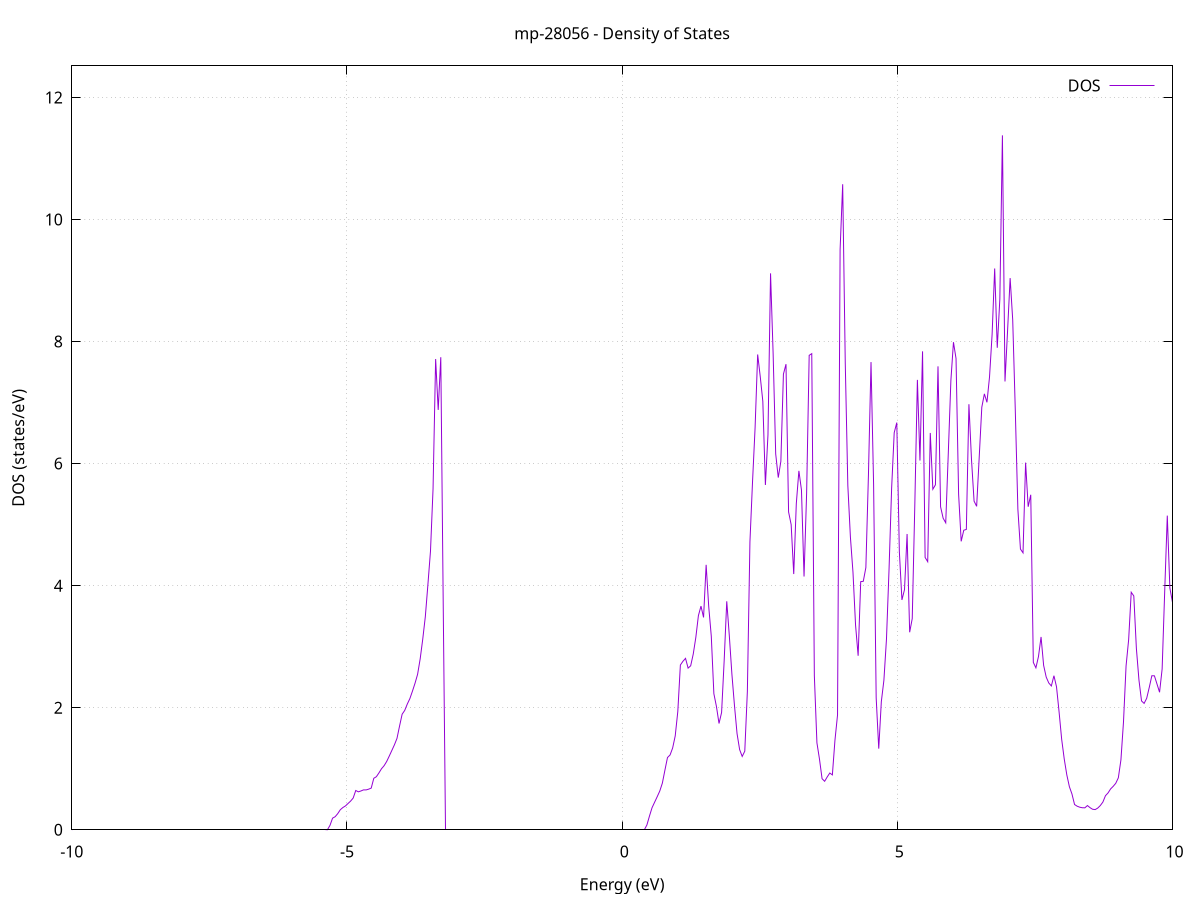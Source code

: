 set title 'mp-28056 - Density of States'
set xlabel 'Energy (eV)'
set ylabel 'DOS (states/eV)'
set grid
set xrange [-10:10]
set yrange [0:12.517]
set xzeroaxis lt -1
set terminal png size 800,600
set output 'mp-28056_dos_gnuplot.png'
plot '-' using 1:2 with lines title 'DOS'
-42.991500 0.000000
-42.944600 0.000000
-42.897800 0.000000
-42.851000 0.000000
-42.804200 0.000000
-42.757400 0.000000
-42.710600 0.000000
-42.663800 0.000000
-42.617000 0.000000
-42.570200 0.000000
-42.523300 0.000000
-42.476500 0.000000
-42.429700 0.000000
-42.382900 0.000000
-42.336100 0.000000
-42.289300 0.000000
-42.242500 0.000000
-42.195700 0.000000
-42.148900 0.000000
-42.102000 0.000000
-42.055200 0.000000
-42.008400 0.000000
-41.961600 0.000000
-41.914800 0.000000
-41.868000 0.000000
-41.821200 0.000000
-41.774400 0.000000
-41.727600 0.000000
-41.680700 0.000000
-41.633900 0.000000
-41.587100 0.000000
-41.540300 0.000000
-41.493500 0.000000
-41.446700 0.000000
-41.399900 0.000000
-41.353100 0.000000
-41.306300 0.000000
-41.259400 0.000000
-41.212600 0.000000
-41.165800 0.000000
-41.119000 0.000000
-41.072200 0.000000
-41.025400 0.000000
-40.978600 0.000000
-40.931800 0.000000
-40.884900 0.000000
-40.838100 0.000000
-40.791300 0.000000
-40.744500 0.000000
-40.697700 0.000000
-40.650900 0.000000
-40.604100 0.000000
-40.557300 0.000000
-40.510500 0.000000
-40.463600 0.000000
-40.416800 0.000000
-40.370000 0.000000
-40.323200 0.000000
-40.276400 0.000000
-40.229600 0.000000
-40.182800 0.000000
-40.136000 0.000000
-40.089200 0.000000
-40.042300 0.000000
-39.995500 0.000000
-39.948700 0.000000
-39.901900 0.000000
-39.855100 0.000000
-39.808300 0.000000
-39.761500 0.000000
-39.714700 0.000000
-39.667900 0.000000
-39.621000 0.000000
-39.574200 0.000000
-39.527400 0.000000
-39.480600 0.000000
-39.433800 0.000000
-39.387000 0.000000
-39.340200 0.000000
-39.293400 0.000000
-39.246500 0.000000
-39.199700 0.000000
-39.152900 0.000000
-39.106100 0.000000
-39.059300 0.000000
-39.012500 0.000000
-38.965700 0.000000
-38.918900 0.000000
-38.872100 0.000000
-38.825200 0.000000
-38.778400 0.000000
-38.731600 70.352200
-38.684800 0.000000
-38.638000 0.000000
-38.591200 0.000000
-38.544400 0.000000
-38.497600 0.000000
-38.450800 62.770200
-38.403900 21.263200
-38.357100 144.654900
-38.310300 43.543400
-38.263500 150.301500
-38.216700 0.000000
-38.169900 0.000000
-38.123100 0.000000
-38.076300 0.000000
-38.029500 0.000000
-37.982600 0.000000
-37.935800 0.000000
-37.889000 0.000000
-37.842200 0.000000
-37.795400 0.000000
-37.748600 0.000000
-37.701800 0.000000
-37.655000 0.000000
-37.608100 0.000000
-37.561300 0.000000
-37.514500 0.000000
-37.467700 0.000000
-37.420900 0.000000
-37.374100 0.000000
-37.327300 0.000000
-37.280500 0.000000
-37.233700 0.000000
-37.186800 0.000000
-37.140000 0.000000
-37.093200 0.000000
-37.046400 0.000000
-36.999600 0.000000
-36.952800 0.000000
-36.906000 0.000000
-36.859200 0.000000
-36.812400 0.000000
-36.765500 0.000000
-36.718700 0.000000
-36.671900 0.000000
-36.625100 0.000000
-36.578300 0.000000
-36.531500 0.000000
-36.484700 0.000000
-36.437900 0.000000
-36.391100 0.000000
-36.344200 0.000000
-36.297400 0.000000
-36.250600 0.000000
-36.203800 0.000000
-36.157000 0.000000
-36.110200 0.000000
-36.063400 0.000000
-36.016600 0.000000
-35.969800 0.000000
-35.922900 0.000000
-35.876100 0.000000
-35.829300 0.000000
-35.782500 0.000000
-35.735700 0.000000
-35.688900 0.000000
-35.642100 0.000000
-35.595300 0.000000
-35.548400 0.000000
-35.501600 0.000000
-35.454800 0.000000
-35.408000 0.000000
-35.361200 0.000000
-35.314400 0.000000
-35.267600 0.000000
-35.220800 0.000000
-35.174000 0.000000
-35.127100 0.000000
-35.080300 0.000000
-35.033500 0.000000
-34.986700 0.000000
-34.939900 0.000000
-34.893100 0.000000
-34.846300 0.000000
-34.799500 0.000000
-34.752700 0.000000
-34.705800 0.000000
-34.659000 0.000000
-34.612200 0.000000
-34.565400 0.000000
-34.518600 0.000000
-34.471800 0.000000
-34.425000 0.000000
-34.378200 0.000000
-34.331400 0.000000
-34.284500 0.000000
-34.237700 0.000000
-34.190900 0.000000
-34.144100 0.000000
-34.097300 0.000000
-34.050500 0.000000
-34.003700 0.000000
-33.956900 0.000000
-33.910000 0.000000
-33.863200 0.000000
-33.816400 0.000000
-33.769600 0.000000
-33.722800 0.000000
-33.676000 0.000000
-33.629200 0.000000
-33.582400 0.000000
-33.535600 0.000000
-33.488700 0.000000
-33.441900 0.000000
-33.395100 0.000000
-33.348300 0.000000
-33.301500 0.000000
-33.254700 0.000000
-33.207900 0.000000
-33.161100 0.000000
-33.114300 0.000000
-33.067400 0.000000
-33.020600 0.000000
-32.973800 0.000000
-32.927000 0.000000
-32.880200 0.000000
-32.833400 0.000000
-32.786600 0.000000
-32.739800 0.000000
-32.693000 0.000000
-32.646100 0.000000
-32.599300 0.000000
-32.552500 0.000000
-32.505700 0.000000
-32.458900 0.000000
-32.412100 0.000000
-32.365300 0.000000
-32.318500 0.000000
-32.271700 0.000000
-32.224800 0.000000
-32.178000 0.000000
-32.131200 0.000000
-32.084400 0.000000
-32.037600 0.000000
-31.990800 0.000000
-31.944000 0.000000
-31.897200 0.000000
-31.850300 0.000000
-31.803500 0.000000
-31.756700 0.000000
-31.709900 0.000000
-31.663100 0.000000
-31.616300 0.000000
-31.569500 0.000000
-31.522700 0.000000
-31.475900 0.000000
-31.429000 0.000000
-31.382200 0.000000
-31.335400 0.000000
-31.288600 0.000000
-31.241800 0.000000
-31.195000 0.000000
-31.148200 0.000000
-31.101400 0.000000
-31.054600 0.000000
-31.007700 0.000000
-30.960900 0.000000
-30.914100 0.000000
-30.867300 0.000000
-30.820500 0.000000
-30.773700 0.000000
-30.726900 0.000000
-30.680100 0.000000
-30.633300 0.000000
-30.586400 0.000000
-30.539600 0.000000
-30.492800 0.000000
-30.446000 0.000000
-30.399200 0.000000
-30.352400 0.000000
-30.305600 0.000000
-30.258800 0.000000
-30.211900 0.000000
-30.165100 0.000000
-30.118300 0.000000
-30.071500 0.000000
-30.024700 0.000000
-29.977900 0.000000
-29.931100 0.000000
-29.884300 0.000000
-29.837500 0.000000
-29.790600 0.000000
-29.743800 0.000000
-29.697000 0.000000
-29.650200 0.000000
-29.603400 0.000000
-29.556600 0.000000
-29.509800 0.000000
-29.463000 0.000000
-29.416200 0.000000
-29.369300 0.000000
-29.322500 0.000000
-29.275700 0.000000
-29.228900 0.000000
-29.182100 0.000000
-29.135300 0.000000
-29.088500 0.000000
-29.041700 0.000000
-28.994900 0.000000
-28.948000 0.000000
-28.901200 0.000000
-28.854400 0.000000
-28.807600 0.000000
-28.760800 0.000000
-28.714000 0.000000
-28.667200 0.000000
-28.620400 0.000000
-28.573600 0.000000
-28.526700 0.000000
-28.479900 0.000000
-28.433100 0.000000
-28.386300 0.000000
-28.339500 0.000000
-28.292700 0.000000
-28.245900 0.000000
-28.199100 0.000000
-28.152200 0.000000
-28.105400 0.000000
-28.058600 0.000000
-28.011800 0.000000
-27.965000 0.000000
-27.918200 0.000000
-27.871400 0.000000
-27.824600 0.000000
-27.777800 0.000000
-27.730900 0.000000
-27.684100 0.000000
-27.637300 0.000000
-27.590500 0.000000
-27.543700 0.000000
-27.496900 0.000000
-27.450100 0.000000
-27.403300 0.000000
-27.356500 0.000000
-27.309600 0.000000
-27.262800 0.000000
-27.216000 0.000000
-27.169200 0.000000
-27.122400 0.000000
-27.075600 0.000000
-27.028800 0.000000
-26.982000 0.000000
-26.935200 0.000000
-26.888300 0.000000
-26.841500 0.000000
-26.794700 0.000000
-26.747900 0.000000
-26.701100 0.000000
-26.654300 0.000000
-26.607500 0.000000
-26.560700 0.000000
-26.513800 0.000000
-26.467000 0.000000
-26.420200 0.000000
-26.373400 0.000000
-26.326600 0.000000
-26.279800 0.000000
-26.233000 0.000000
-26.186200 0.000000
-26.139400 0.000000
-26.092500 0.000000
-26.045700 0.000000
-25.998900 0.000000
-25.952100 0.000000
-25.905300 0.000000
-25.858500 0.000000
-25.811700 0.000000
-25.764900 0.000000
-25.718100 0.000000
-25.671200 0.000000
-25.624400 0.000000
-25.577600 0.000000
-25.530800 0.000000
-25.484000 0.000000
-25.437200 0.000000
-25.390400 0.000000
-25.343600 0.000000
-25.296800 0.000000
-25.249900 0.000000
-25.203100 0.000000
-25.156300 0.000000
-25.109500 0.000000
-25.062700 0.000000
-25.015900 0.000000
-24.969100 0.000000
-24.922300 0.000000
-24.875500 0.000000
-24.828600 0.000000
-24.781800 0.000000
-24.735000 0.000000
-24.688200 0.000000
-24.641400 0.000000
-24.594600 0.000000
-24.547800 0.000000
-24.501000 0.000000
-24.454100 0.000000
-24.407300 0.000000
-24.360500 0.000000
-24.313700 0.000000
-24.266900 0.000000
-24.220100 0.000000
-24.173300 0.000000
-24.126500 0.000000
-24.079700 0.000000
-24.032800 0.000000
-23.986000 0.000000
-23.939200 0.000000
-23.892400 0.000000
-23.845600 0.000000
-23.798800 0.000000
-23.752000 0.000000
-23.705200 0.000000
-23.658400 0.000000
-23.611500 0.000000
-23.564700 0.000000
-23.517900 0.000000
-23.471100 0.000000
-23.424300 0.000000
-23.377500 0.000000
-23.330700 0.000000
-23.283900 0.000000
-23.237100 0.000000
-23.190200 0.000000
-23.143400 0.000000
-23.096600 0.000000
-23.049800 0.000000
-23.003000 0.000000
-22.956200 0.000000
-22.909400 0.000000
-22.862600 0.000000
-22.815700 0.000000
-22.768900 0.000000
-22.722100 0.000000
-22.675300 0.000000
-22.628500 0.000000
-22.581700 0.000000
-22.534900 0.000000
-22.488100 0.000000
-22.441300 0.000000
-22.394400 0.000000
-22.347600 0.000000
-22.300800 0.000000
-22.254000 0.000000
-22.207200 0.000000
-22.160400 0.000000
-22.113600 0.000000
-22.066800 0.000000
-22.020000 0.000000
-21.973100 0.000000
-21.926300 0.000000
-21.879500 0.000000
-21.832700 0.000000
-21.785900 0.000000
-21.739100 0.000000
-21.692300 0.000000
-21.645500 0.000000
-21.598700 0.000000
-21.551800 0.000000
-21.505000 0.000000
-21.458200 0.000000
-21.411400 0.000000
-21.364600 0.000000
-21.317800 0.000000
-21.271000 0.000000
-21.224200 0.000000
-21.177300 0.000000
-21.130500 0.000000
-21.083700 0.000000
-21.036900 0.000000
-20.990100 0.000000
-20.943300 0.000000
-20.896500 0.000000
-20.849700 0.000000
-20.802900 0.000000
-20.756000 0.000000
-20.709200 0.000000
-20.662400 0.000000
-20.615600 0.000000
-20.568800 0.000000
-20.522000 0.000000
-20.475200 0.000000
-20.428400 0.000000
-20.381600 0.000000
-20.334700 0.000000
-20.287900 0.000000
-20.241100 0.000000
-20.194300 0.000000
-20.147500 0.000000
-20.100700 0.000000
-20.053900 0.000000
-20.007100 0.000000
-19.960300 0.000000
-19.913400 0.000000
-19.866600 0.000000
-19.819800 0.000000
-19.773000 0.000000
-19.726200 0.000000
-19.679400 0.000000
-19.632600 0.000000
-19.585800 0.000000
-19.539000 0.000000
-19.492100 0.000000
-19.445300 0.000000
-19.398500 0.000000
-19.351700 0.000000
-19.304900 0.000000
-19.258100 0.000000
-19.211300 0.000000
-19.164500 0.000000
-19.117600 0.000000
-19.070800 0.000000
-19.024000 0.000000
-18.977200 0.000000
-18.930400 0.000000
-18.883600 0.000000
-18.836800 0.000000
-18.790000 0.000000
-18.743200 0.000000
-18.696300 0.000000
-18.649500 0.000000
-18.602700 0.000000
-18.555900 0.000000
-18.509100 0.000000
-18.462300 0.000000
-18.415500 0.000000
-18.368700 0.000000
-18.321900 0.000000
-18.275000 0.000000
-18.228200 0.000000
-18.181400 0.000000
-18.134600 0.000000
-18.087800 0.000000
-18.041000 0.000000
-17.994200 0.000000
-17.947400 0.000000
-17.900600 0.000000
-17.853700 0.000000
-17.806900 0.000000
-17.760100 0.000000
-17.713300 0.000000
-17.666500 0.000000
-17.619700 0.000000
-17.572900 0.000000
-17.526100 0.000000
-17.479200 0.000000
-17.432400 0.000000
-17.385600 0.000000
-17.338800 0.000000
-17.292000 0.000000
-17.245200 0.000000
-17.198400 0.000000
-17.151600 0.000000
-17.104800 0.000000
-17.057900 0.000000
-17.011100 0.000000
-16.964300 0.000000
-16.917500 0.000000
-16.870700 0.000000
-16.823900 0.000000
-16.777100 0.000000
-16.730300 0.000000
-16.683500 0.000000
-16.636600 0.000000
-16.589800 0.000000
-16.543000 0.000000
-16.496200 0.000000
-16.449400 0.000000
-16.402600 0.000000
-16.355800 0.000000
-16.309000 0.000000
-16.262200 0.000000
-16.215300 0.000000
-16.168500 0.000000
-16.121700 0.000000
-16.074900 0.000000
-16.028100 0.000000
-15.981300 0.000000
-15.934500 0.000000
-15.887700 0.000000
-15.840900 0.000000
-15.794000 0.000000
-15.747200 0.000000
-15.700400 0.000000
-15.653600 0.000000
-15.606800 0.000000
-15.560000 0.000000
-15.513200 0.000000
-15.466400 0.000000
-15.419500 0.000000
-15.372700 0.000000
-15.325900 0.000000
-15.279100 0.000000
-15.232300 0.000000
-15.185500 0.000000
-15.138700 0.000000
-15.091900 0.000000
-15.045100 0.000000
-14.998200 0.000000
-14.951400 0.000000
-14.904600 0.000000
-14.857800 0.000000
-14.811000 0.000000
-14.764200 0.000000
-14.717400 0.000000
-14.670600 0.000000
-14.623800 0.000000
-14.576900 0.000000
-14.530100 0.000000
-14.483300 0.000000
-14.436500 0.000000
-14.389700 0.000000
-14.342900 0.000000
-14.296100 0.000000
-14.249300 0.000000
-14.202500 0.000000
-14.155600 0.000000
-14.108800 0.000000
-14.062000 0.000000
-14.015200 0.000000
-13.968400 0.000000
-13.921600 0.000000
-13.874800 0.000000
-13.828000 0.000000
-13.781100 0.000000
-13.734300 0.000000
-13.687500 0.000000
-13.640700 0.000000
-13.593900 0.000000
-13.547100 0.000000
-13.500300 0.000000
-13.453500 0.000000
-13.406700 0.000000
-13.359800 0.000000
-13.313000 0.000000
-13.266200 0.000000
-13.219400 0.000000
-13.172600 0.000000
-13.125800 0.000000
-13.079000 0.000000
-13.032200 0.000000
-12.985400 0.000000
-12.938500 0.000000
-12.891700 0.000000
-12.844900 0.000000
-12.798100 0.000000
-12.751300 0.000000
-12.704500 0.000000
-12.657700 0.000000
-12.610900 0.000000
-12.564100 0.000000
-12.517200 0.000000
-12.470400 0.000000
-12.423600 0.000000
-12.376800 0.000000
-12.330000 0.000000
-12.283200 0.000000
-12.236400 0.000000
-12.189600 0.000000
-12.142800 0.000000
-12.095900 0.000000
-12.049100 0.000000
-12.002300 0.000000
-11.955500 0.000000
-11.908700 0.000000
-11.861900 0.000000
-11.815100 0.000000
-11.768300 0.000000
-11.721400 0.000000
-11.674600 0.000000
-11.627800 0.000000
-11.581000 0.000000
-11.534200 0.000000
-11.487400 0.000000
-11.440600 0.000000
-11.393800 0.000000
-11.347000 0.000000
-11.300100 0.000000
-11.253300 0.000000
-11.206500 0.000000
-11.159700 0.000000
-11.112900 0.000000
-11.066100 0.000000
-11.019300 0.000000
-10.972500 0.000000
-10.925700 0.000000
-10.878800 0.000000
-10.832000 0.000000
-10.785200 0.000000
-10.738400 0.000000
-10.691600 0.000000
-10.644800 0.000000
-10.598000 0.000000
-10.551200 0.000000
-10.504400 0.000000
-10.457500 0.000000
-10.410700 0.000000
-10.363900 0.000000
-10.317100 0.000000
-10.270300 0.000000
-10.223500 0.000000
-10.176700 0.000000
-10.129900 0.000000
-10.083000 0.000000
-10.036200 0.000000
-9.989400 0.000000
-9.942600 0.000000
-9.895800 0.000000
-9.849000 0.000000
-9.802200 0.000000
-9.755400 0.000000
-9.708600 0.000000
-9.661700 0.000000
-9.614900 0.000000
-9.568100 0.000000
-9.521300 0.000000
-9.474500 0.000000
-9.427700 0.000000
-9.380900 0.000000
-9.334100 0.000000
-9.287300 0.000000
-9.240400 0.000000
-9.193600 0.000000
-9.146800 0.000000
-9.100000 0.000000
-9.053200 0.000000
-9.006400 0.000000
-8.959600 0.000000
-8.912800 0.000000
-8.866000 0.000000
-8.819100 0.000000
-8.772300 0.000000
-8.725500 0.000000
-8.678700 0.000000
-8.631900 0.000000
-8.585100 0.000000
-8.538300 0.000000
-8.491500 0.000000
-8.444600 0.000000
-8.397800 0.000000
-8.351000 0.000000
-8.304200 0.000000
-8.257400 0.000000
-8.210600 0.000000
-8.163800 0.000000
-8.117000 0.000000
-8.070200 0.000000
-8.023300 0.000000
-7.976500 0.000000
-7.929700 0.000000
-7.882900 0.000000
-7.836100 0.000000
-7.789300 0.000000
-7.742500 0.000000
-7.695700 0.000000
-7.648900 0.000000
-7.602000 0.000000
-7.555200 0.000000
-7.508400 0.000000
-7.461600 0.000000
-7.414800 0.000000
-7.368000 0.000000
-7.321200 0.000000
-7.274400 0.000000
-7.227600 0.000000
-7.180700 0.000000
-7.133900 0.000000
-7.087100 0.000000
-7.040300 0.000000
-6.993500 0.000000
-6.946700 0.000000
-6.899900 0.000000
-6.853100 0.000000
-6.806300 0.000000
-6.759400 0.000000
-6.712600 0.000000
-6.665800 0.000000
-6.619000 0.000000
-6.572200 0.000000
-6.525400 0.000000
-6.478600 0.000000
-6.431800 0.000000
-6.384900 0.000000
-6.338100 0.000000
-6.291300 0.000000
-6.244500 0.000000
-6.197700 0.000000
-6.150900 0.000000
-6.104100 0.000000
-6.057300 0.000000
-6.010500 0.000000
-5.963600 0.000000
-5.916800 0.000000
-5.870000 0.000000
-5.823200 0.000000
-5.776400 0.000000
-5.729600 0.000000
-5.682800 0.000000
-5.636000 0.000000
-5.589200 0.000000
-5.542300 0.000000
-5.495500 0.000000
-5.448700 0.000000
-5.401900 0.000000
-5.355100 0.000400
-5.308300 0.072800
-5.261500 0.190500
-5.214700 0.214100
-5.167900 0.264500
-5.121000 0.328500
-5.074200 0.364800
-5.027400 0.390800
-4.980600 0.430600
-4.933800 0.470000
-4.887000 0.520200
-4.840200 0.643700
-4.793400 0.621900
-4.746500 0.635600
-4.699700 0.653700
-4.652900 0.652800
-4.606100 0.665500
-4.559300 0.682900
-4.512500 0.843700
-4.465700 0.869500
-4.418900 0.932100
-4.372100 1.000700
-4.325200 1.050300
-4.278400 1.119100
-4.231600 1.207700
-4.184800 1.299400
-4.138000 1.391500
-4.091200 1.497300
-4.044400 1.700100
-3.997600 1.893800
-3.950800 1.955600
-3.903900 2.059900
-3.857100 2.149300
-3.810300 2.271100
-3.763500 2.400500
-3.716700 2.547600
-3.669900 2.800500
-3.623100 3.123700
-3.576300 3.491800
-3.529500 4.016100
-3.482600 4.563500
-3.435800 5.586900
-3.389000 7.713900
-3.342200 6.879700
-3.295400 7.742900
-3.248600 3.470900
-3.201800 0.000000
-3.155000 0.000000
-3.108200 0.000000
-3.061300 0.000000
-3.014500 0.000000
-2.967700 0.000000
-2.920900 0.000000
-2.874100 0.000000
-2.827300 0.000000
-2.780500 0.000000
-2.733700 0.000000
-2.686800 0.000000
-2.640000 0.000000
-2.593200 0.000000
-2.546400 0.000000
-2.499600 0.000000
-2.452800 0.000000
-2.406000 0.000000
-2.359200 0.000000
-2.312400 0.000000
-2.265500 0.000000
-2.218700 0.000000
-2.171900 0.000000
-2.125100 0.000000
-2.078300 0.000000
-2.031500 0.000000
-1.984700 0.000000
-1.937900 0.000000
-1.891100 0.000000
-1.844200 0.000000
-1.797400 0.000000
-1.750600 0.000000
-1.703800 0.000000
-1.657000 0.000000
-1.610200 0.000000
-1.563400 0.000000
-1.516600 0.000000
-1.469800 0.000000
-1.422900 0.000000
-1.376100 0.000000
-1.329300 0.000000
-1.282500 0.000000
-1.235700 0.000000
-1.188900 0.000000
-1.142100 0.000000
-1.095300 0.000000
-1.048400 0.000000
-1.001600 0.000000
-0.954800 0.000000
-0.908000 0.000000
-0.861200 0.000000
-0.814400 0.000000
-0.767600 0.000000
-0.720800 0.000000
-0.674000 0.000000
-0.627100 0.000000
-0.580300 0.000000
-0.533500 0.000000
-0.486700 0.000000
-0.439900 0.000000
-0.393100 0.000000
-0.346300 0.000000
-0.299500 0.000000
-0.252700 0.000000
-0.205800 0.000000
-0.159000 0.000000
-0.112200 0.000000
-0.065400 0.000000
-0.018600 0.000000
0.028200 0.000000
0.075000 0.000000
0.121800 0.000000
0.168600 0.000000
0.215500 0.000000
0.262300 0.000000
0.309100 0.000000
0.355900 0.000000
0.402700 0.000000
0.449500 0.077800
0.496300 0.223800
0.543100 0.361000
0.589900 0.451500
0.636800 0.541600
0.683600 0.634600
0.730400 0.763300
0.777200 0.976600
0.824000 1.184100
0.870800 1.225700
0.917600 1.340300
0.964400 1.537800
1.011300 1.937400
1.058100 2.699700
1.104900 2.761200
1.151700 2.808700
1.198500 2.649000
1.245300 2.687100
1.292100 2.880300
1.338900 3.152600
1.385700 3.509500
1.432600 3.665200
1.479400 3.479400
1.526200 4.341000
1.573000 3.658300
1.619800 3.170900
1.666600 2.229900
1.713400 2.019600
1.760200 1.741600
1.807000 1.922200
1.853900 2.772200
1.900700 3.743400
1.947500 3.177700
1.994300 2.549300
2.041100 2.033800
2.087900 1.575200
2.134700 1.313600
2.181500 1.201700
2.228300 1.287800
2.275200 2.264900
2.322000 4.717200
2.368800 5.696100
2.415600 6.586600
2.462400 7.788000
2.509200 7.427100
2.556000 7.021300
2.602800 5.649500
2.649700 6.471000
2.696500 9.117900
2.743300 7.806100
2.790100 6.158500
2.836900 5.770700
2.883700 6.036800
2.930500 7.466400
2.977300 7.629300
3.024100 5.208100
3.071000 5.000600
3.117800 4.190300
3.164600 5.344500
3.211400 5.881500
3.258200 5.567200
3.305000 4.149300
3.351800 5.507800
3.398600 7.774000
3.445400 7.801800
3.492300 2.529000
3.539100 1.425000
3.585900 1.155800
3.632700 0.836600
3.679500 0.794600
3.726300 0.866000
3.773100 0.929900
3.819900 0.899200
3.866700 1.465400
3.913600 1.880500
3.960400 9.508100
4.007200 10.577400
4.054000 7.654400
4.100800 5.642100
4.147600 4.795800
4.194400 4.218600
4.241200 3.352800
4.288000 2.851600
4.334900 4.065500
4.381700 4.071500
4.428500 4.296200
4.475300 5.816300
4.522100 7.663000
4.568900 5.659500
4.615700 2.163100
4.662500 1.329800
4.709400 2.099400
4.756200 2.449900
4.803000 3.125400
4.849800 4.272900
4.896600 5.597600
4.943400 6.506000
4.990200 6.671900
5.037000 4.557400
5.083800 3.766000
5.130700 3.936500
5.177500 4.846700
5.224300 3.236500
5.271100 3.460300
5.317900 5.327500
5.364700 7.371900
5.411500 6.050400
5.458300 7.839700
5.505100 4.462500
5.552000 4.392700
5.598800 6.502100
5.645600 5.579800
5.692400 5.652400
5.739200 7.593700
5.786000 5.292200
5.832800 5.104700
5.879600 5.029700
5.926400 6.174500
5.973300 7.363100
6.020100 7.989700
6.066900 7.721400
6.113700 5.498500
6.160500 4.726300
6.207300 4.907700
6.254100 4.921700
6.300900 6.972700
6.347800 6.065300
6.394600 5.385200
6.441400 5.299800
6.488200 6.106700
6.535000 6.923400
6.581800 7.142900
6.628600 7.004000
6.675400 7.420400
6.722200 8.114700
6.769100 9.197200
6.815900 7.897400
6.862700 8.694300
6.909500 11.379000
6.956300 7.345700
7.003100 8.172600
7.049900 9.039600
7.096700 8.354200
7.143500 6.878000
7.190400 5.252400
7.237200 4.599600
7.284000 4.537700
7.330800 6.016500
7.377600 5.293400
7.424400 5.489100
7.471200 2.742500
7.518000 2.653600
7.564800 2.839400
7.611700 3.159500
7.658500 2.693700
7.705300 2.501900
7.752100 2.405200
7.798900 2.356800
7.845700 2.524500
7.892500 2.342300
7.939300 1.930000
7.986200 1.483100
8.033000 1.159500
8.079800 0.898800
8.126600 0.705300
8.173400 0.585900
8.220200 0.413900
8.267000 0.386500
8.313800 0.370000
8.360600 0.361000
8.407500 0.359700
8.454300 0.397000
8.501100 0.362800
8.547900 0.336300
8.594700 0.330700
8.641500 0.355500
8.688300 0.397000
8.735100 0.454000
8.781900 0.557900
8.828800 0.603800
8.875600 0.669500
8.922400 0.711800
8.969200 0.762100
9.016000 0.851800
9.062800 1.143800
9.109600 1.765800
9.156400 2.685700
9.203200 3.114700
9.250100 3.892000
9.296900 3.831400
9.343700 2.972700
9.390500 2.454400
9.437300 2.111300
9.484100 2.070600
9.530900 2.153900
9.577700 2.332300
9.624500 2.523800
9.671400 2.522700
9.718200 2.388700
9.765000 2.253300
9.811800 2.634700
9.858600 3.914800
9.905400 5.148000
9.952200 3.961400
9.999000 3.730600
10.045900 3.911600
10.092700 4.016700
10.139500 3.456500
10.186300 3.392200
10.233100 3.322100
10.279900 3.360000
10.326700 3.197500
10.373500 3.118400
10.420300 3.154900
10.467200 3.291500
10.514000 3.056800
10.560800 2.990800
10.607600 2.917300
10.654400 2.829900
10.701200 2.564100
10.748000 2.520500
10.794800 2.494500
10.841600 2.573400
10.888500 2.621700
10.935300 2.682100
10.982100 2.637100
11.028900 2.564300
11.075700 2.482700
11.122500 2.438500
11.169300 2.217600
11.216100 2.028600
11.262900 1.972400
11.309800 1.937400
11.356600 1.973800
11.403400 2.155300
11.450200 2.584000
11.497000 2.485000
11.543800 1.953600
11.590600 1.532700
11.637400 1.418600
11.684300 1.338000
11.731100 1.252900
11.777900 1.172700
11.824700 1.101300
11.871500 1.015700
11.918300 0.939500
11.965100 0.893900
12.011900 0.889600
12.058700 0.856000
12.105600 0.809700
12.152400 0.760800
12.199200 0.716900
12.246000 0.684700
12.292800 0.664500
12.339600 0.621400
12.386400 0.496600
12.433200 0.396700
12.480000 0.358800
12.526900 0.392900
12.573700 0.472600
12.620500 0.503300
12.667300 0.522000
12.714100 0.545100
12.760900 0.659100
12.807700 0.797500
12.854500 0.808400
12.901300 0.756000
12.948200 0.684600
12.995000 0.681500
13.041800 0.695100
13.088600 0.742900
13.135400 0.849600
13.182200 0.962100
13.229000 1.095100
13.275800 1.233800
13.322600 1.371600
13.369500 1.510600
13.416300 2.039600
13.463100 1.845100
13.509900 1.870900
13.556700 2.135300
13.603500 2.102500
13.650300 1.954800
13.697100 2.056000
13.744000 2.100800
13.790800 2.363300
13.837600 2.229600
13.884400 2.062500
13.931200 2.036400
13.978000 2.006600
14.024800 1.943600
14.071600 1.867300
14.118400 2.006200
14.165300 1.885100
14.212100 1.839200
14.258900 1.820400
14.305700 1.864300
14.352500 1.910600
14.399300 1.854100
14.446100 1.806000
14.492900 1.784200
14.539700 1.818800
14.586600 1.862100
14.633400 1.913400
14.680200 1.968700
14.727000 1.900100
14.773800 1.840600
14.820600 1.788000
14.867400 1.756200
14.914200 1.725100
14.961000 1.722400
15.007900 1.944200
15.054700 1.919200
15.101500 1.882800
15.148300 1.935800
15.195100 1.995400
15.241900 2.152600
15.288700 2.416000
15.335500 2.564100
15.382400 2.841300
15.429200 2.994600
15.476000 2.998000
15.522800 2.888400
15.569600 3.165900
15.616400 3.465500
15.663200 3.900800
15.710000 3.813300
15.756800 3.730800
15.803700 3.477100
15.850500 3.323400
15.897300 3.335300
15.944100 3.408900
15.990900 3.502300
16.037700 3.303400
16.084500 2.981000
16.131300 2.717500
16.178100 2.483400
16.225000 2.414500
16.271800 2.353600
16.318600 2.347700
16.365400 2.117200
16.412200 2.064300
16.459000 2.132200
16.505800 2.861200
16.552600 3.387100
16.599400 3.621100
16.646300 3.858800
16.693100 3.896300
16.739900 3.366800
16.786700 3.167200
16.833500 3.635600
16.880300 3.634700
16.927100 3.220400
16.973900 3.198800
17.020700 3.287200
17.067600 3.648800
17.114400 3.449200
17.161200 3.595500
17.208000 4.183300
17.254800 4.465900
17.301600 4.359500
17.348400 3.665100
17.395200 2.983700
17.442100 2.619700
17.488900 2.418900
17.535700 2.288300
17.582500 2.462400
17.629300 3.525600
17.676100 2.933100
17.722900 2.786100
17.769700 2.860400
17.816500 2.861000
17.863400 3.346400
17.910200 3.168700
17.957000 3.391700
18.003800 3.156200
18.050600 2.748900
18.097400 2.362300
18.144200 2.061400
18.191000 1.865800
18.237800 1.821000
18.284700 1.739200
18.331500 1.934300
18.378300 2.078900
18.425100 2.180800
18.471900 2.187900
18.518700 2.354700
18.565500 2.564100
18.612300 2.873900
18.659100 3.416200
18.706000 3.631100
18.752800 4.168000
18.799600 3.230000
18.846400 3.293100
18.893200 3.560400
18.940000 3.841500
18.986800 3.848200
19.033600 2.664900
19.080500 2.359300
19.127300 2.012700
19.174100 1.745700
19.220900 1.685000
19.267700 1.769700
19.314500 1.870000
19.361300 1.967200
19.408100 1.889800
19.454900 1.868000
19.501800 1.905100
19.548600 1.938600
19.595400 1.950900
19.642200 1.977600
19.689000 2.000700
19.735800 1.996700
19.782600 2.021700
19.829400 2.466300
19.876200 2.524100
19.923100 2.347400
19.969900 2.258500
20.016700 2.291400
20.063500 2.407800
20.110300 2.614200
20.157100 2.582600
20.203900 2.521000
20.250700 2.429400
20.297500 2.483200
20.344400 2.560700
20.391200 2.512200
20.438000 2.297100
20.484800 2.218400
20.531600 2.199400
20.578400 2.188400
20.625200 2.156800
20.672000 2.112400
20.718900 2.073300
20.765700 2.033600
20.812500 1.957000
20.859300 1.858800
20.906100 1.782500
20.952900 1.690700
20.999700 1.650100
21.046500 1.618600
21.093300 1.566100
21.140200 1.510500
21.187000 1.478700
21.233800 1.443000
21.280600 1.409600
21.327400 1.391500
21.374200 1.370900
21.421000 1.395100
21.467800 1.513800
21.514600 1.673400
21.561500 1.656700
21.608300 1.653000
21.655100 1.586600
21.701900 1.536900
21.748700 1.536100
21.795500 1.486900
21.842300 1.422400
21.889100 1.562300
21.935900 1.899100
21.982800 2.035800
22.029600 2.254400
22.076400 2.511500
22.123200 2.764600
22.170000 3.073400
22.216800 3.698000
22.263600 3.307400
22.310400 3.199100
22.357200 3.113400
22.404100 2.967700
22.450900 2.844500
22.497700 2.657800
22.544500 2.345900
22.591300 2.216600
22.638100 2.120700
22.684900 2.102000
22.731700 2.168200
22.778600 2.135700
22.825400 2.112100
22.872200 2.079100
22.919000 2.040400
22.965800 2.014000
23.012600 2.005600
23.059400 2.031200
23.106200 2.047000
23.153000 2.029900
23.199900 2.065800
23.246700 2.162800
23.293500 2.101700
23.340300 2.065800
23.387100 2.095700
23.433900 2.143200
23.480700 2.236900
23.527500 2.285400
23.574300 2.420100
23.621200 2.519700
23.668000 2.522500
23.714800 2.547000
23.761600 2.401500
23.808400 2.469700
23.855200 2.690300
23.902000 2.582300
23.948800 2.456800
23.995600 2.417500
24.042500 2.397300
24.089300 2.392600
24.136100 2.351900
24.182900 2.475800
24.229700 2.806400
24.276500 2.548500
24.323300 2.527700
24.370100 2.500500
24.417000 2.489200
24.463800 2.505700
24.510600 2.561700
24.557400 2.573900
24.604200 2.353300
24.651000 2.205500
24.697800 2.052600
24.744600 1.982200
24.791400 2.023200
24.838300 2.134600
24.885100 2.275800
24.931900 2.491600
24.978700 2.505200
25.025500 2.448200
25.072300 2.516300
25.119100 2.658400
25.165900 2.481300
25.212700 2.427100
25.259600 2.256000
25.306400 2.132300
25.353200 2.045000
25.400000 1.898500
25.446800 1.794400
25.493600 1.764400
25.540400 1.815800
25.587200 1.914800
25.634000 2.123300
25.680900 2.477100
25.727700 2.452700
25.774500 2.706400
25.821300 2.529500
25.868100 2.628800
25.914900 1.921400
25.961700 1.800800
26.008500 1.768600
26.055300 1.769600
26.102200 1.878800
26.149000 1.920900
26.195800 1.886100
26.242600 2.095700
26.289400 2.462400
26.336200 2.453600
26.383000 2.462500
26.429800 2.662600
26.476700 2.867000
26.523500 3.099200
26.570300 3.027400
26.617100 2.874500
26.663900 2.732000
26.710700 2.716900
26.757500 2.526300
26.804300 2.340100
26.851100 2.146800
26.898000 2.061400
26.944800 1.968500
26.991600 2.110200
27.038400 2.249300
27.085200 2.436300
27.132000 2.555300
27.178800 2.765600
27.225600 2.938800
27.272400 3.155400
27.319300 3.636600
27.366100 4.418000
27.412900 3.670600
27.459700 3.267000
27.506500 2.752200
27.553300 2.379900
27.600100 2.287700
27.646900 2.731600
27.693700 3.041900
27.740600 3.458900
27.787400 3.846800
27.834200 3.932300
27.881000 4.118000
27.927800 4.087500
27.974600 3.822100
28.021400 3.799400
28.068200 4.070300
28.115100 3.685000
28.161900 3.441300
28.208700 3.380400
28.255500 3.258800
28.302300 3.237400
28.349100 3.260700
28.395900 3.361800
28.442700 3.529900
28.489500 3.526900
28.536400 3.370800
28.583200 3.257300
28.630000 3.042300
28.676800 2.761900
28.723600 2.601700
28.770400 2.624200
28.817200 2.466300
28.864000 2.348600
28.910800 2.253700
28.957700 2.256600
29.004500 2.244700
29.051300 2.329600
29.098100 2.413700
29.144900 2.460000
29.191700 2.366600
29.238500 2.391500
29.285300 2.442100
29.332100 2.430400
29.379000 2.549500
29.425800 2.989000
29.472600 3.170700
29.519400 3.284000
29.566200 3.250700
29.613000 3.293400
29.659800 3.488600
29.706600 3.685200
29.753400 3.681300
29.800300 3.328200
29.847100 3.455500
29.893900 3.467800
29.940700 3.396700
29.987500 3.066900
30.034300 2.909400
30.081100 2.807800
30.127900 2.913500
30.174800 3.087500
30.221600 2.960100
30.268400 2.778300
30.315200 2.660700
30.362000 2.498300
30.408800 2.467700
30.455600 2.352600
30.502400 2.308100
30.549200 2.332600
30.596100 2.426100
30.642900 2.446900
30.689700 2.519800
30.736500 2.666500
30.783300 2.803700
30.830100 2.770200
30.876900 2.848500
30.923700 2.991700
30.970500 2.963500
31.017400 3.016900
31.064200 2.984000
31.111000 2.912800
31.157800 2.859600
31.204600 2.861900
31.251400 2.586500
31.298200 2.533700
31.345000 2.502900
31.391800 2.554300
31.438700 2.230500
31.485500 2.110900
31.532300 2.136100
31.579100 2.220400
31.625900 2.469800
31.672700 2.770700
31.719500 2.892100
31.766300 3.028500
31.813200 2.881400
31.860000 2.838000
31.906800 2.497100
31.953600 2.348900
32.000400 2.679900
32.047200 2.832700
32.094000 2.988700
32.140800 3.209700
32.187600 2.966800
32.234500 2.891400
32.281300 2.853300
32.328100 2.820100
32.374900 2.955600
32.421700 3.024400
32.468500 3.146700
32.515300 3.279700
32.562100 3.511100
32.608900 3.792600
32.655800 4.446300
32.702600 5.754000
32.749400 8.883300
32.796200 15.644000
32.843000 8.228700
32.889800 7.248600
32.936600 7.180300
32.983400 9.352600
33.030200 15.666900
33.077100 85.193900
33.123900 10.159700
33.170700 7.786500
33.217500 5.582700
33.264300 4.339700
33.311100 3.751500
33.357900 3.314400
33.404700 3.240800
33.451500 3.095800
33.498400 2.838200
33.545200 2.709300
33.592000 2.609700
33.638800 2.546000
33.685600 2.554000
33.732400 2.859300
33.779200 2.904200
33.826000 3.082800
33.872900 3.453300
33.919700 3.601300
33.966500 3.566700
34.013300 3.820100
34.060100 4.034100
34.106900 4.173600
34.153700 3.664900
34.200500 3.375200
34.247300 3.353800
34.294200 3.324800
34.341000 3.395800
34.387800 3.140900
34.434600 3.020300
34.481400 2.893600
34.528200 2.932500
34.575000 2.680000
34.621800 2.571800
34.668600 2.543200
34.715500 2.528700
34.762300 2.515600
34.809100 2.584300
34.855900 2.669400
34.902700 2.816300
34.949500 3.236700
34.996300 3.460100
35.043100 3.626500
35.089900 3.495300
35.136800 3.255400
35.183600 3.024800
35.230400 2.997200
35.277200 3.025000
35.324000 2.747800
35.370800 2.888900
35.417600 3.077500
35.464400 3.662700
35.511300 3.844300
35.558100 4.226100
35.604900 3.674200
35.651700 3.384300
35.698500 3.135600
35.745300 3.160900
35.792100 3.175300
35.838900 2.886800
35.885700 2.615100
35.932600 2.352700
35.979400 1.955500
36.026200 1.972400
36.073000 1.976600
36.119800 2.425300
36.166600 2.620700
36.213400 2.912700
36.260200 3.089300
36.307000 3.182500
36.353900 3.321900
36.400700 3.344700
36.447500 3.439200
36.494300 3.494000
36.541100 3.567400
36.587900 3.752100
36.634700 3.567300
36.681500 3.508400
36.728300 3.462800
36.775200 3.621300
36.822000 3.884400
36.868800 3.639700
36.915600 3.720600
36.962400 3.926700
37.009200 3.359700
37.056000 3.199800
37.102800 3.156100
37.149700 3.237900
37.196500 3.031300
37.243300 2.723500
37.290100 2.844300
37.336900 3.011900
37.383700 3.716000
37.430500 4.761500
37.477300 4.818400
37.524100 4.061400
37.571000 3.508100
37.617800 3.171700
37.664600 3.105500
37.711400 2.574700
37.758200 2.597400
37.805000 2.896300
37.851800 3.557200
37.898600 4.043600
37.945400 4.019600
37.992300 4.209900
38.039100 4.280000
38.085900 3.928100
38.132700 3.721200
38.179500 3.703100
38.226300 3.469600
38.273100 3.302100
38.319900 3.218600
38.366700 3.078500
38.413600 3.168700
38.460400 3.381900
38.507200 3.689000
38.554000 3.992600
38.600800 4.358900
38.647600 4.079000
38.694400 3.705400
38.741200 3.509800
38.788000 3.214200
38.834900 3.022800
38.881700 2.919800
38.928500 2.680300
38.975300 2.656900
39.022100 2.630600
39.068900 2.727500
39.115700 3.038700
39.162500 3.451800
39.209400 3.770600
39.256200 4.149100
39.303000 4.199900
39.349800 4.177900
39.396600 3.898800
39.443400 3.227600
39.490200 3.063100
39.537000 2.928400
39.583800 2.977300
39.630700 2.639300
39.677500 2.852300
39.724300 3.173200
39.771100 3.434900
39.817900 3.555200
39.864700 3.460100
39.911500 3.492300
39.958300 3.564600
40.005100 3.595000
40.052000 3.439000
40.098800 3.356600
40.145600 3.454100
40.192400 3.540400
40.239200 3.511600
40.286000 3.469200
40.332800 3.505100
40.379600 3.405700
40.426400 3.251700
40.473300 3.230200
40.520100 3.335600
40.566900 3.273500
40.613700 3.102500
40.660500 3.004700
40.707300 2.862100
40.754100 2.611800
40.800900 2.571000
40.847800 2.619400
40.894600 2.771800
40.941400 2.790800
40.988200 2.859700
41.035000 2.910300
41.081800 3.084900
41.128600 3.291400
41.175400 3.360500
41.222200 3.576700
41.269100 3.959100
41.315900 4.056800
41.362700 3.865400
41.409500 3.735400
41.456300 3.559900
41.503100 3.359100
41.549900 3.303800
41.596700 3.209500
41.643500 3.086500
41.690400 3.096800
41.737200 3.150300
41.784000 3.243900
41.830800 3.356800
41.877600 3.376300
41.924400 3.184200
41.971200 3.139600
42.018000 2.987000
42.064800 2.897900
42.111700 2.899500
42.158500 2.946700
42.205300 2.996400
42.252100 3.030500
42.298900 2.977600
42.345700 2.970500
42.392500 3.061400
42.439300 3.042700
42.486100 3.166100
42.533000 3.215100
42.579800 3.502000
42.626600 3.827900
42.673400 3.948700
42.720200 3.755400
42.767000 3.746500
42.813800 3.417300
42.860600 3.140500
42.907500 3.211900
42.954300 3.346700
43.001100 3.520800
43.047900 3.631000
43.094700 3.789800
43.141500 3.471900
43.188300 3.217200
43.235100 3.021600
43.281900 2.882000
43.328800 2.734500
43.375600 2.728900
43.422400 2.854300
43.469200 2.951300
43.516000 3.120000
43.562800 3.385800
43.609600 3.645300
43.656400 3.928900
43.703200 3.982200
43.750100 3.827700
43.796900 3.770700
43.843700 3.639600
43.890500 3.360000
43.937300 3.148400
43.984100 3.166900
44.030900 3.309400
44.077700 3.565200
44.124500 3.841200
44.171400 3.896300
44.218200 3.620900
44.265000 3.297100
44.311800 3.150100
44.358600 3.046600
44.405400 2.947100
44.452200 2.859000
44.499000 2.819200
44.545900 2.793000
44.592700 2.770900
44.639500 2.575500
44.686300 2.414400
44.733100 2.254000
44.779900 2.106100
44.826700 1.881800
44.873500 1.825600
44.920300 1.771200
44.967200 1.613800
45.014000 1.511700
45.060800 1.425500
45.107600 1.314200
45.154400 1.199500
45.201200 1.157200
45.248000 1.123800
45.294800 0.960400
45.341600 0.795800
45.388500 0.591000
45.435300 0.382300
45.482100 0.210700
45.528900 0.117100
45.575700 0.078700
45.622500 0.059700
45.669300 0.046900
45.716100 0.038800
45.762900 0.033200
45.809800 0.029700
45.856600 0.026900
45.903400 0.024600
45.950200 0.022600
45.997000 0.020800
46.043800 0.019400
46.090600 0.018200
46.137400 0.017200
46.184200 0.015200
46.231100 0.011900
46.277900 0.007600
46.324700 0.003200
46.371500 0.000000
46.418300 0.000000
46.465100 0.000000
46.511900 0.000000
46.558700 0.000000
46.605600 0.000000
46.652400 0.000000
46.699200 0.000000
46.746000 0.000000
46.792800 0.000000
46.839600 0.000000
46.886400 0.000000
46.933200 0.000000
46.980000 0.000000
47.026900 0.000000
47.073700 0.000000
47.120500 0.000000
47.167300 0.000000
47.214100 0.000000
47.260900 0.000000
47.307700 0.000000
47.354500 0.000000
47.401300 0.000000
47.448200 0.000000
47.495000 0.000000
47.541800 0.000000
47.588600 0.000000
47.635400 0.000000
47.682200 0.000000
47.729000 0.000000
47.775800 0.000000
47.822600 0.000000
47.869500 0.000000
47.916300 0.000000
47.963100 0.000000
48.009900 0.000000
48.056700 0.000000
48.103500 0.000000
48.150300 0.000000
48.197100 0.000000
48.244000 0.000000
48.290800 0.000000
48.337600 0.000000
48.384400 0.000000
48.431200 0.000000
48.478000 0.000000
48.524800 0.000000
48.571600 0.000000
48.618400 0.000000
48.665300 0.000000
48.712100 0.000000
48.758900 0.000000
48.805700 0.000000
48.852500 0.000000
48.899300 0.000000
48.946100 0.000000
48.992900 0.000000
49.039700 0.000000
49.086600 0.000000
49.133400 0.000000
49.180200 0.000000
49.227000 0.000000
49.273800 0.000000
49.320600 0.000000
49.367400 0.000000
49.414200 0.000000
49.461000 0.000000
49.507900 0.000000
49.554700 0.000000
49.601500 0.000000
49.648300 0.000000
49.695100 0.000000
49.741900 0.000000
49.788700 0.000000
49.835500 0.000000
49.882300 0.000000
49.929200 0.000000
49.976000 0.000000
50.022800 0.000000
50.069600 0.000000
50.116400 0.000000
50.163200 0.000000
50.210000 0.000000
50.256800 0.000000
50.303700 0.000000
50.350500 0.000000
50.397300 0.000000
50.444100 0.000000
50.490900 0.000000
50.537700 0.000000
50.584500 0.000000
50.631300 0.000000
e
